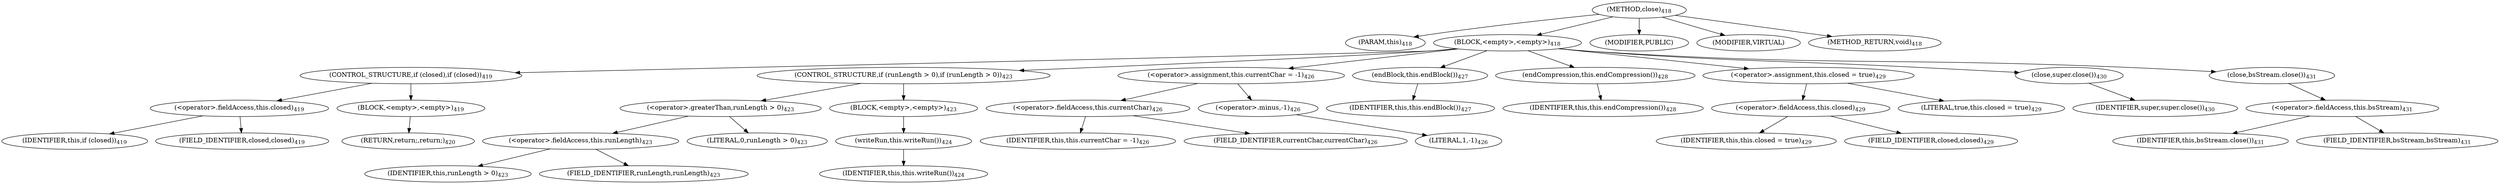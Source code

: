 digraph "close" {  
"1337" [label = <(METHOD,close)<SUB>418</SUB>> ]
"20" [label = <(PARAM,this)<SUB>418</SUB>> ]
"1338" [label = <(BLOCK,&lt;empty&gt;,&lt;empty&gt;)<SUB>418</SUB>> ]
"1339" [label = <(CONTROL_STRUCTURE,if (closed),if (closed))<SUB>419</SUB>> ]
"1340" [label = <(&lt;operator&gt;.fieldAccess,this.closed)<SUB>419</SUB>> ]
"1341" [label = <(IDENTIFIER,this,if (closed))<SUB>419</SUB>> ]
"1342" [label = <(FIELD_IDENTIFIER,closed,closed)<SUB>419</SUB>> ]
"1343" [label = <(BLOCK,&lt;empty&gt;,&lt;empty&gt;)<SUB>419</SUB>> ]
"1344" [label = <(RETURN,return;,return;)<SUB>420</SUB>> ]
"1345" [label = <(CONTROL_STRUCTURE,if (runLength &gt; 0),if (runLength &gt; 0))<SUB>423</SUB>> ]
"1346" [label = <(&lt;operator&gt;.greaterThan,runLength &gt; 0)<SUB>423</SUB>> ]
"1347" [label = <(&lt;operator&gt;.fieldAccess,this.runLength)<SUB>423</SUB>> ]
"1348" [label = <(IDENTIFIER,this,runLength &gt; 0)<SUB>423</SUB>> ]
"1349" [label = <(FIELD_IDENTIFIER,runLength,runLength)<SUB>423</SUB>> ]
"1350" [label = <(LITERAL,0,runLength &gt; 0)<SUB>423</SUB>> ]
"1351" [label = <(BLOCK,&lt;empty&gt;,&lt;empty&gt;)<SUB>423</SUB>> ]
"1352" [label = <(writeRun,this.writeRun())<SUB>424</SUB>> ]
"19" [label = <(IDENTIFIER,this,this.writeRun())<SUB>424</SUB>> ]
"1353" [label = <(&lt;operator&gt;.assignment,this.currentChar = -1)<SUB>426</SUB>> ]
"1354" [label = <(&lt;operator&gt;.fieldAccess,this.currentChar)<SUB>426</SUB>> ]
"1355" [label = <(IDENTIFIER,this,this.currentChar = -1)<SUB>426</SUB>> ]
"1356" [label = <(FIELD_IDENTIFIER,currentChar,currentChar)<SUB>426</SUB>> ]
"1357" [label = <(&lt;operator&gt;.minus,-1)<SUB>426</SUB>> ]
"1358" [label = <(LITERAL,1,-1)<SUB>426</SUB>> ]
"1359" [label = <(endBlock,this.endBlock())<SUB>427</SUB>> ]
"21" [label = <(IDENTIFIER,this,this.endBlock())<SUB>427</SUB>> ]
"1360" [label = <(endCompression,this.endCompression())<SUB>428</SUB>> ]
"22" [label = <(IDENTIFIER,this,this.endCompression())<SUB>428</SUB>> ]
"1361" [label = <(&lt;operator&gt;.assignment,this.closed = true)<SUB>429</SUB>> ]
"1362" [label = <(&lt;operator&gt;.fieldAccess,this.closed)<SUB>429</SUB>> ]
"1363" [label = <(IDENTIFIER,this,this.closed = true)<SUB>429</SUB>> ]
"1364" [label = <(FIELD_IDENTIFIER,closed,closed)<SUB>429</SUB>> ]
"1365" [label = <(LITERAL,true,this.closed = true)<SUB>429</SUB>> ]
"1366" [label = <(close,super.close())<SUB>430</SUB>> ]
"1367" [label = <(IDENTIFIER,super,super.close())<SUB>430</SUB>> ]
"1368" [label = <(close,bsStream.close())<SUB>431</SUB>> ]
"1369" [label = <(&lt;operator&gt;.fieldAccess,this.bsStream)<SUB>431</SUB>> ]
"1370" [label = <(IDENTIFIER,this,bsStream.close())<SUB>431</SUB>> ]
"1371" [label = <(FIELD_IDENTIFIER,bsStream,bsStream)<SUB>431</SUB>> ]
"1372" [label = <(MODIFIER,PUBLIC)> ]
"1373" [label = <(MODIFIER,VIRTUAL)> ]
"1374" [label = <(METHOD_RETURN,void)<SUB>418</SUB>> ]
  "1337" -> "20" 
  "1337" -> "1338" 
  "1337" -> "1372" 
  "1337" -> "1373" 
  "1337" -> "1374" 
  "1338" -> "1339" 
  "1338" -> "1345" 
  "1338" -> "1353" 
  "1338" -> "1359" 
  "1338" -> "1360" 
  "1338" -> "1361" 
  "1338" -> "1366" 
  "1338" -> "1368" 
  "1339" -> "1340" 
  "1339" -> "1343" 
  "1340" -> "1341" 
  "1340" -> "1342" 
  "1343" -> "1344" 
  "1345" -> "1346" 
  "1345" -> "1351" 
  "1346" -> "1347" 
  "1346" -> "1350" 
  "1347" -> "1348" 
  "1347" -> "1349" 
  "1351" -> "1352" 
  "1352" -> "19" 
  "1353" -> "1354" 
  "1353" -> "1357" 
  "1354" -> "1355" 
  "1354" -> "1356" 
  "1357" -> "1358" 
  "1359" -> "21" 
  "1360" -> "22" 
  "1361" -> "1362" 
  "1361" -> "1365" 
  "1362" -> "1363" 
  "1362" -> "1364" 
  "1366" -> "1367" 
  "1368" -> "1369" 
  "1369" -> "1370" 
  "1369" -> "1371" 
}
